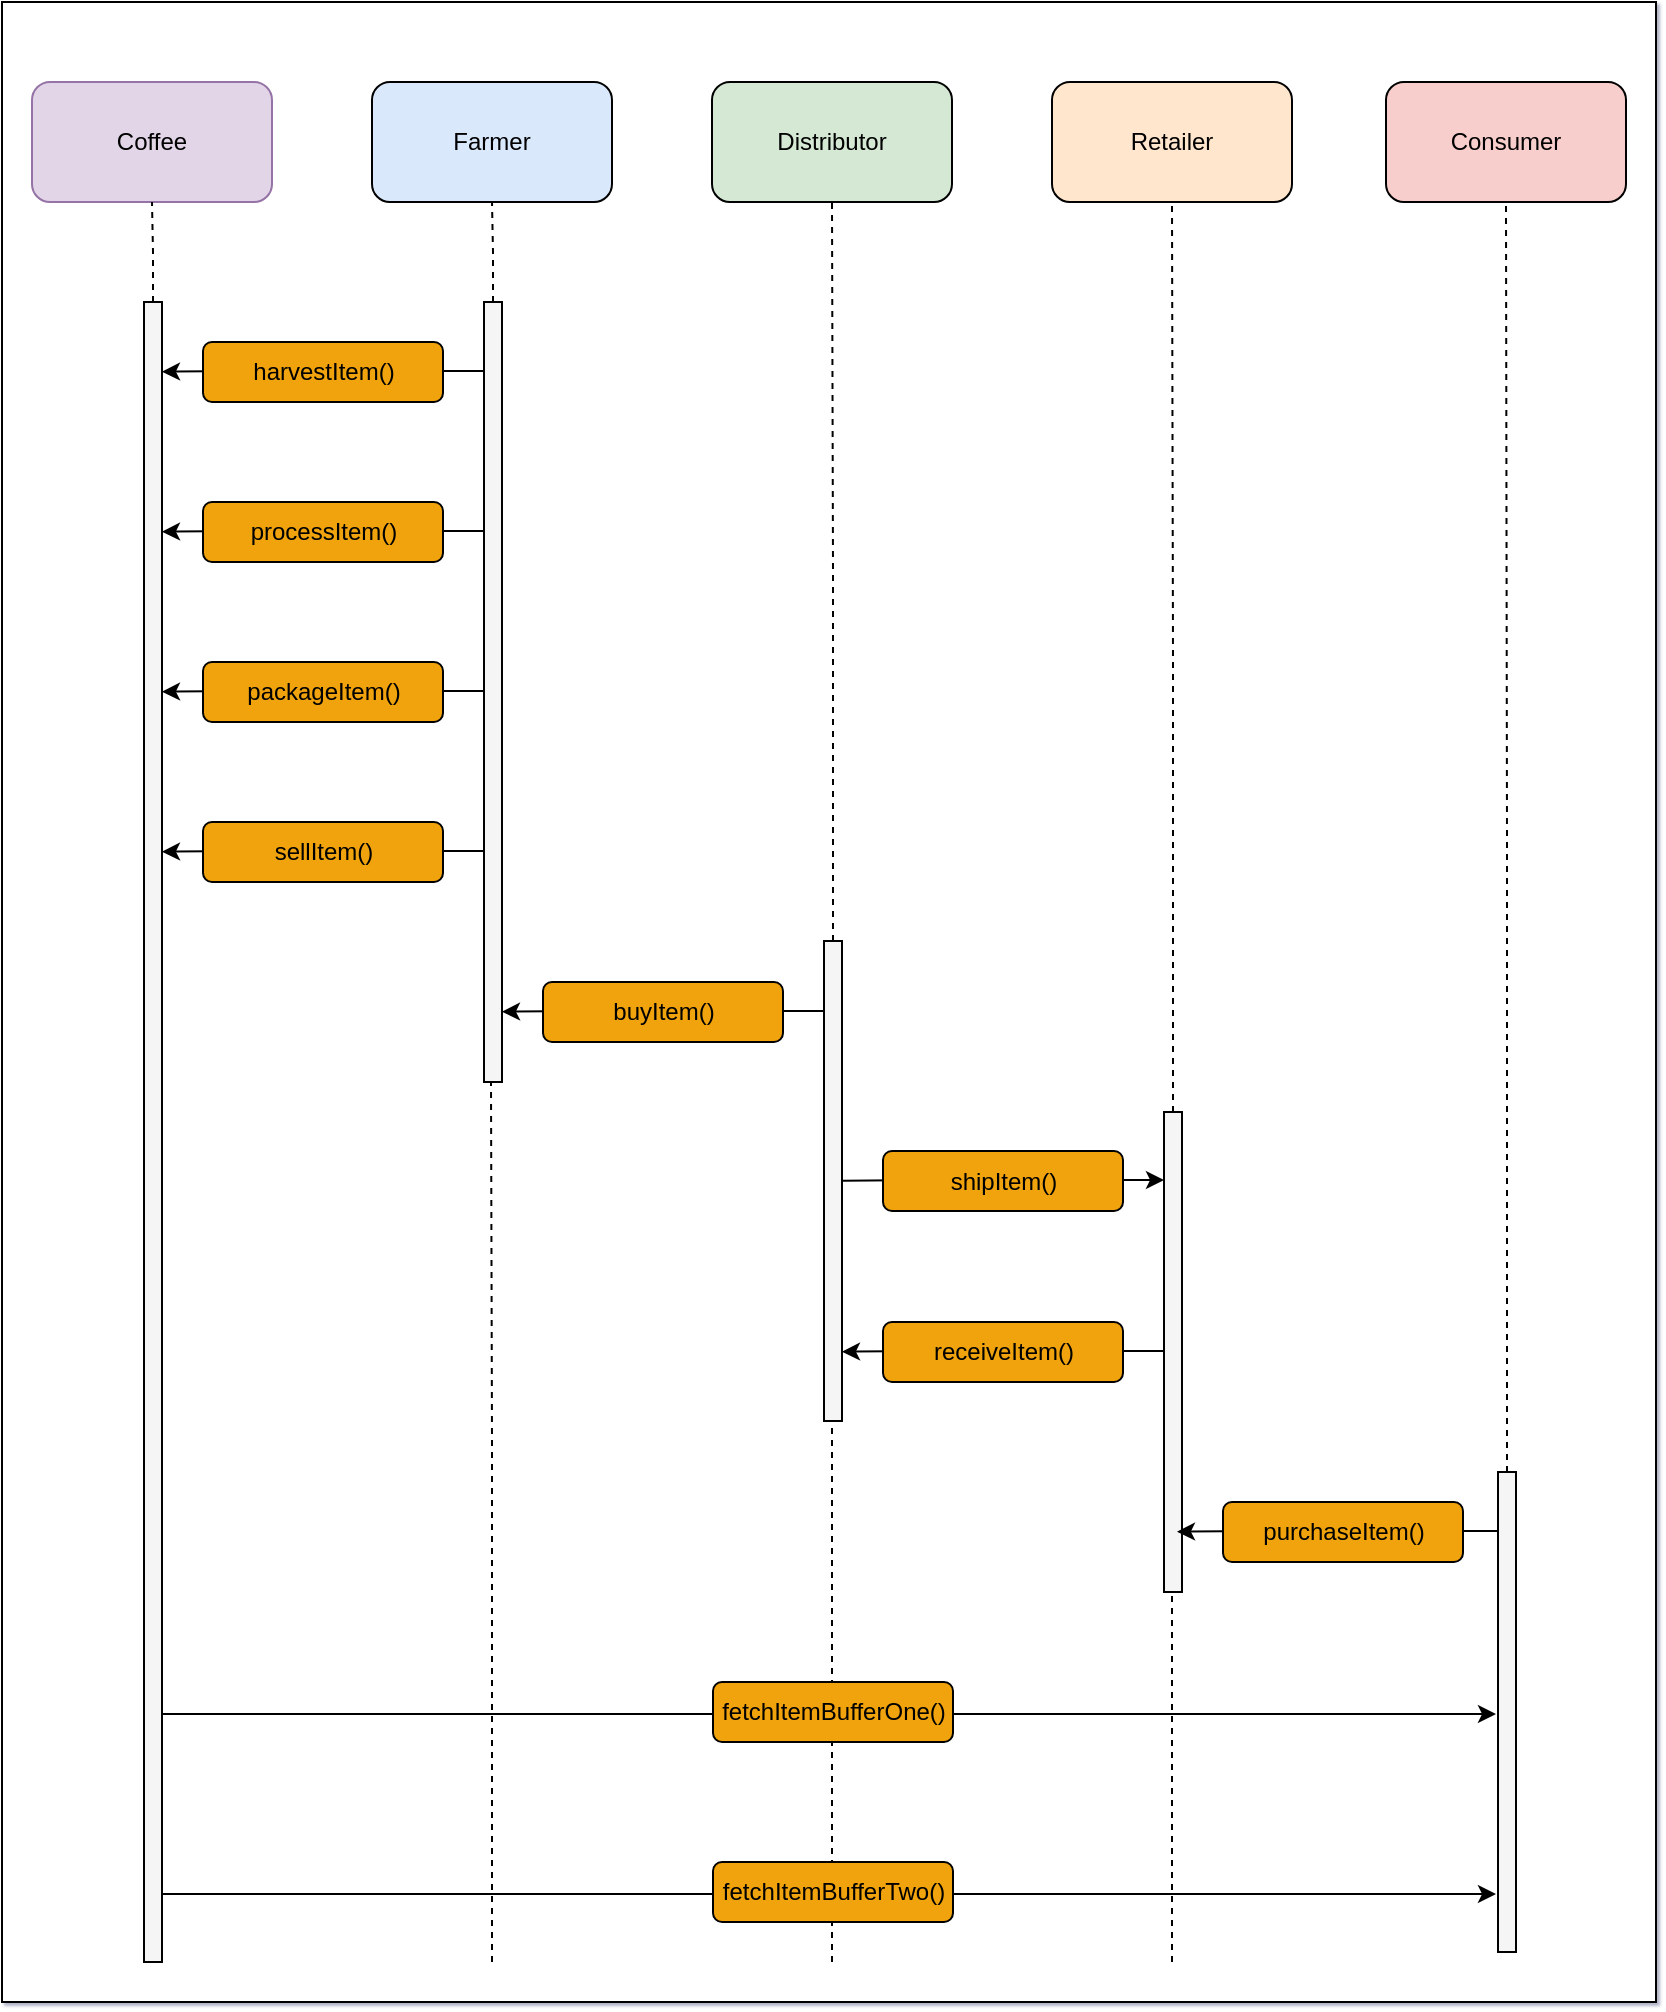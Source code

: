 <mxfile version="17.5.0" type="github">
  <diagram id="XAEo8VNQRinuXykNCaOn" name="Page-1">
    <mxGraphModel dx="2386" dy="1214" grid="1" gridSize="10" guides="1" tooltips="1" connect="1" arrows="1" fold="1" page="1" pageScale="1" pageWidth="827" pageHeight="1169" background="#ffffff" math="0" shadow="1">
      <root>
        <mxCell id="0" />
        <mxCell id="1" parent="0" />
        <mxCell id="-pEzPAaSzJATGkH0Dt16-65" value="" style="rounded=0;whiteSpace=wrap;html=1;strokeColor=#000000;" vertex="1" parent="1">
          <mxGeometry width="827" height="1000" as="geometry" />
        </mxCell>
        <mxCell id="-pEzPAaSzJATGkH0Dt16-64" style="edgeStyle=orthogonalEdgeStyle;rounded=0;orthogonalLoop=1;jettySize=auto;html=1;entryX=0.5;entryY=1;entryDx=0;entryDy=0;dashed=1;startArrow=none;startFill=0;endArrow=none;endFill=0;" edge="1" parent="1">
          <mxGeometry relative="1" as="geometry">
            <mxPoint x="585" y="980" as="sourcePoint" />
            <mxPoint x="585" y="570" as="targetPoint" />
            <Array as="points">
              <mxPoint x="585.5" y="750" />
              <mxPoint x="585.5" y="750" />
            </Array>
          </mxGeometry>
        </mxCell>
        <mxCell id="-pEzPAaSzJATGkH0Dt16-63" style="edgeStyle=orthogonalEdgeStyle;rounded=0;orthogonalLoop=1;jettySize=auto;html=1;entryX=0.5;entryY=1;entryDx=0;entryDy=0;dashed=1;startArrow=none;startFill=0;endArrow=none;endFill=0;" edge="1" parent="1">
          <mxGeometry relative="1" as="geometry">
            <mxPoint x="415" y="980" as="sourcePoint" />
            <mxPoint x="415" y="570" as="targetPoint" />
            <Array as="points">
              <mxPoint x="415.5" y="750" />
              <mxPoint x="415.5" y="750" />
            </Array>
          </mxGeometry>
        </mxCell>
        <mxCell id="-pEzPAaSzJATGkH0Dt16-1" value="Coffee" style="rounded=1;whiteSpace=wrap;html=1;fillColor=#e1d5e7;strokeColor=#9673a6;" vertex="1" parent="1">
          <mxGeometry x="15" y="40" width="120" height="60" as="geometry" />
        </mxCell>
        <mxCell id="-pEzPAaSzJATGkH0Dt16-2" value="Farmer" style="rounded=1;whiteSpace=wrap;html=1;fillColor=#dae8fc;strokeColor=#000000;" vertex="1" parent="1">
          <mxGeometry x="185" y="40" width="120" height="60" as="geometry" />
        </mxCell>
        <mxCell id="-pEzPAaSzJATGkH0Dt16-3" value="Distributor" style="rounded=1;whiteSpace=wrap;html=1;fillColor=#d5e8d4;strokeColor=#000000;" vertex="1" parent="1">
          <mxGeometry x="355" y="40" width="120" height="60" as="geometry" />
        </mxCell>
        <mxCell id="-pEzPAaSzJATGkH0Dt16-4" value="Retailer" style="rounded=1;whiteSpace=wrap;html=1;fillColor=#ffe6cc;strokeColor=#000000;" vertex="1" parent="1">
          <mxGeometry x="525" y="40" width="120" height="60" as="geometry" />
        </mxCell>
        <mxCell id="-pEzPAaSzJATGkH0Dt16-5" value="Consumer" style="rounded=1;whiteSpace=wrap;html=1;fillColor=#f8cecc;strokeColor=#000000;" vertex="1" parent="1">
          <mxGeometry x="692" y="40" width="120" height="60" as="geometry" />
        </mxCell>
        <mxCell id="-pEzPAaSzJATGkH0Dt16-52" value="" style="edgeStyle=orthogonalEdgeStyle;rounded=0;orthogonalLoop=1;jettySize=auto;html=1;dashed=1;startArrow=none;startFill=0;endArrow=none;endFill=0;" edge="1" parent="1" source="-pEzPAaSzJATGkH0Dt16-32" target="-pEzPAaSzJATGkH0Dt16-1">
          <mxGeometry relative="1" as="geometry" />
        </mxCell>
        <mxCell id="-pEzPAaSzJATGkH0Dt16-32" value="" style="rounded=0;whiteSpace=wrap;html=1;strokeColor=#000000;fillColor=#f5f5f5;fontColor=#333333;" vertex="1" parent="1">
          <mxGeometry x="71" y="150" width="9" height="830" as="geometry" />
        </mxCell>
        <mxCell id="-pEzPAaSzJATGkH0Dt16-50" value="" style="edgeStyle=orthogonalEdgeStyle;rounded=0;orthogonalLoop=1;jettySize=auto;html=1;startArrow=none;startFill=0;endArrow=none;endFill=0;dashed=1;" edge="1" parent="1" source="-pEzPAaSzJATGkH0Dt16-36" target="-pEzPAaSzJATGkH0Dt16-2">
          <mxGeometry relative="1" as="geometry" />
        </mxCell>
        <mxCell id="-pEzPAaSzJATGkH0Dt16-36" value="" style="rounded=0;whiteSpace=wrap;html=1;strokeColor=#000000;fillColor=#f5f5f5;fontColor=#333333;" vertex="1" parent="1">
          <mxGeometry x="241" y="150" width="9" height="390" as="geometry" />
        </mxCell>
        <mxCell id="-pEzPAaSzJATGkH0Dt16-53" style="edgeStyle=orthogonalEdgeStyle;rounded=0;orthogonalLoop=1;jettySize=auto;html=1;entryX=0.5;entryY=1;entryDx=0;entryDy=0;dashed=1;startArrow=none;startFill=0;endArrow=none;endFill=0;" edge="1" parent="1" source="-pEzPAaSzJATGkH0Dt16-37" target="-pEzPAaSzJATGkH0Dt16-3">
          <mxGeometry relative="1" as="geometry" />
        </mxCell>
        <mxCell id="-pEzPAaSzJATGkH0Dt16-37" value="" style="rounded=0;whiteSpace=wrap;html=1;strokeColor=#000000;fillColor=#f5f5f5;fontColor=#333333;" vertex="1" parent="1">
          <mxGeometry x="411" y="469.5" width="9" height="240" as="geometry" />
        </mxCell>
        <mxCell id="-pEzPAaSzJATGkH0Dt16-54" style="edgeStyle=orthogonalEdgeStyle;rounded=0;orthogonalLoop=1;jettySize=auto;html=1;exitX=0.5;exitY=0;exitDx=0;exitDy=0;entryX=0.5;entryY=1;entryDx=0;entryDy=0;dashed=1;startArrow=none;startFill=0;endArrow=none;endFill=0;" edge="1" parent="1" source="-pEzPAaSzJATGkH0Dt16-38" target="-pEzPAaSzJATGkH0Dt16-4">
          <mxGeometry relative="1" as="geometry" />
        </mxCell>
        <mxCell id="-pEzPAaSzJATGkH0Dt16-38" value="" style="rounded=0;whiteSpace=wrap;html=1;strokeColor=#000000;fillColor=#f5f5f5;fontColor=#333333;" vertex="1" parent="1">
          <mxGeometry x="581" y="555" width="9" height="240" as="geometry" />
        </mxCell>
        <mxCell id="-pEzPAaSzJATGkH0Dt16-55" style="edgeStyle=orthogonalEdgeStyle;rounded=0;orthogonalLoop=1;jettySize=auto;html=1;exitX=0.5;exitY=0;exitDx=0;exitDy=0;entryX=0.5;entryY=1;entryDx=0;entryDy=0;dashed=1;startArrow=none;startFill=0;endArrow=none;endFill=0;" edge="1" parent="1" source="-pEzPAaSzJATGkH0Dt16-39" target="-pEzPAaSzJATGkH0Dt16-5">
          <mxGeometry relative="1" as="geometry" />
        </mxCell>
        <mxCell id="-pEzPAaSzJATGkH0Dt16-39" value="" style="rounded=0;whiteSpace=wrap;html=1;strokeColor=#000000;fillColor=#f5f5f5;fontColor=#333333;" vertex="1" parent="1">
          <mxGeometry x="748" y="735" width="9" height="240" as="geometry" />
        </mxCell>
        <mxCell id="-pEzPAaSzJATGkH0Dt16-42" style="edgeStyle=orthogonalEdgeStyle;rounded=0;orthogonalLoop=1;jettySize=auto;html=1;entryX=1.056;entryY=0.264;entryDx=0;entryDy=0;entryPerimeter=0;" edge="1" parent="1">
          <mxGeometry relative="1" as="geometry">
            <mxPoint x="240.5" y="264.5" as="sourcePoint" />
            <mxPoint x="80.004" y="264.86" as="targetPoint" />
            <Array as="points">
              <mxPoint x="121" y="264.9" />
              <mxPoint x="121" y="264.9" />
            </Array>
          </mxGeometry>
        </mxCell>
        <mxCell id="-pEzPAaSzJATGkH0Dt16-43" style="edgeStyle=orthogonalEdgeStyle;rounded=0;orthogonalLoop=1;jettySize=auto;html=1;entryX=1.056;entryY=0.264;entryDx=0;entryDy=0;entryPerimeter=0;" edge="1" parent="1">
          <mxGeometry relative="1" as="geometry">
            <mxPoint x="240.5" y="184.5" as="sourcePoint" />
            <mxPoint x="80.004" y="184.86" as="targetPoint" />
            <Array as="points">
              <mxPoint x="121" y="184.9" />
              <mxPoint x="121" y="184.9" />
            </Array>
          </mxGeometry>
        </mxCell>
        <mxCell id="-pEzPAaSzJATGkH0Dt16-44" style="edgeStyle=orthogonalEdgeStyle;rounded=0;orthogonalLoop=1;jettySize=auto;html=1;entryX=1.056;entryY=0.264;entryDx=0;entryDy=0;entryPerimeter=0;" edge="1" parent="1">
          <mxGeometry relative="1" as="geometry">
            <mxPoint x="240.5" y="424.5" as="sourcePoint" />
            <mxPoint x="80.004" y="424.86" as="targetPoint" />
            <Array as="points">
              <mxPoint x="121" y="424.9" />
              <mxPoint x="121" y="424.9" />
            </Array>
          </mxGeometry>
        </mxCell>
        <mxCell id="-pEzPAaSzJATGkH0Dt16-11" value="sellItem()" style="rounded=1;whiteSpace=wrap;html=1;strokeColor=#000000;fillColor=#f0a30a;fontColor=#000000;" vertex="1" parent="1">
          <mxGeometry x="100.5" y="410" width="120" height="30" as="geometry" />
        </mxCell>
        <mxCell id="-pEzPAaSzJATGkH0Dt16-9" value="processItem()" style="rounded=1;whiteSpace=wrap;html=1;strokeColor=#000000;fillColor=#f0a30a;fontColor=#000000;" vertex="1" parent="1">
          <mxGeometry x="100.5" y="250" width="120" height="30" as="geometry" />
        </mxCell>
        <mxCell id="-pEzPAaSzJATGkH0Dt16-8" value="harvestItem()" style="rounded=1;whiteSpace=wrap;html=1;strokeColor=#000000;fillColor=#f0a30a;fontColor=#000000;" vertex="1" parent="1">
          <mxGeometry x="100.5" y="170" width="120" height="30" as="geometry" />
        </mxCell>
        <mxCell id="-pEzPAaSzJATGkH0Dt16-45" style="edgeStyle=orthogonalEdgeStyle;rounded=0;orthogonalLoop=1;jettySize=auto;html=1;entryX=1.056;entryY=0.264;entryDx=0;entryDy=0;entryPerimeter=0;" edge="1" parent="1">
          <mxGeometry relative="1" as="geometry">
            <mxPoint x="410.5" y="504.5" as="sourcePoint" />
            <mxPoint x="250.004" y="504.86" as="targetPoint" />
            <Array as="points">
              <mxPoint x="291" y="504.9" />
              <mxPoint x="291" y="504.9" />
            </Array>
          </mxGeometry>
        </mxCell>
        <mxCell id="-pEzPAaSzJATGkH0Dt16-46" style="edgeStyle=orthogonalEdgeStyle;rounded=0;orthogonalLoop=1;jettySize=auto;html=1;entryX=1.056;entryY=0.264;entryDx=0;entryDy=0;entryPerimeter=0;startArrow=classic;startFill=1;endArrow=none;endFill=0;" edge="1" parent="1">
          <mxGeometry relative="1" as="geometry">
            <mxPoint x="581" y="589" as="sourcePoint" />
            <mxPoint x="420.504" y="589.36" as="targetPoint" />
            <Array as="points">
              <mxPoint x="461.5" y="589.4" />
              <mxPoint x="461.5" y="589.4" />
            </Array>
          </mxGeometry>
        </mxCell>
        <mxCell id="-pEzPAaSzJATGkH0Dt16-47" style="edgeStyle=orthogonalEdgeStyle;rounded=0;orthogonalLoop=1;jettySize=auto;html=1;entryX=1.056;entryY=0.264;entryDx=0;entryDy=0;entryPerimeter=0;" edge="1" parent="1">
          <mxGeometry relative="1" as="geometry">
            <mxPoint x="580.5" y="674.5" as="sourcePoint" />
            <mxPoint x="420.004" y="674.86" as="targetPoint" />
            <Array as="points">
              <mxPoint x="461" y="674.9" />
              <mxPoint x="461" y="674.9" />
            </Array>
          </mxGeometry>
        </mxCell>
        <mxCell id="-pEzPAaSzJATGkH0Dt16-48" style="edgeStyle=orthogonalEdgeStyle;rounded=0;orthogonalLoop=1;jettySize=auto;html=1;entryX=1.056;entryY=0.264;entryDx=0;entryDy=0;entryPerimeter=0;" edge="1" parent="1">
          <mxGeometry relative="1" as="geometry">
            <mxPoint x="748" y="764.5" as="sourcePoint" />
            <mxPoint x="587.504" y="764.86" as="targetPoint" />
            <Array as="points">
              <mxPoint x="628.5" y="764.9" />
              <mxPoint x="628.5" y="764.9" />
            </Array>
          </mxGeometry>
        </mxCell>
        <mxCell id="-pEzPAaSzJATGkH0Dt16-20" value="shipItem()" style="rounded=1;whiteSpace=wrap;html=1;strokeColor=#000000;fillColor=#f0a30a;fontColor=#000000;" vertex="1" parent="1">
          <mxGeometry x="440.5" y="574.5" width="120" height="30" as="geometry" />
        </mxCell>
        <mxCell id="-pEzPAaSzJATGkH0Dt16-22" value="receiveItem()" style="rounded=1;whiteSpace=wrap;html=1;strokeColor=#000000;fillColor=#f0a30a;fontColor=#000000;" vertex="1" parent="1">
          <mxGeometry x="440.5" y="660" width="120" height="30" as="geometry" />
        </mxCell>
        <mxCell id="-pEzPAaSzJATGkH0Dt16-17" value="buyItem()" style="rounded=1;whiteSpace=wrap;html=1;strokeColor=#000000;fillColor=#f0a30a;fontColor=#000000;" vertex="1" parent="1">
          <mxGeometry x="270.5" y="490" width="120" height="30" as="geometry" />
        </mxCell>
        <mxCell id="-pEzPAaSzJATGkH0Dt16-25" value="purchaseItem()" style="rounded=1;whiteSpace=wrap;html=1;strokeColor=#000000;fillColor=#f0a30a;fontColor=#000000;" vertex="1" parent="1">
          <mxGeometry x="610.5" y="750" width="120" height="30" as="geometry" />
        </mxCell>
        <mxCell id="-pEzPAaSzJATGkH0Dt16-57" style="edgeStyle=orthogonalEdgeStyle;rounded=0;orthogonalLoop=1;jettySize=auto;html=1;entryX=1.111;entryY=0.95;entryDx=0;entryDy=0;entryPerimeter=0;startArrow=classic;startFill=1;endArrow=none;endFill=0;exitX=0;exitY=0.5;exitDx=0;exitDy=0;" edge="1" parent="1">
          <mxGeometry relative="1" as="geometry">
            <mxPoint x="747" y="946" as="sourcePoint" />
            <mxPoint x="79.999" y="944" as="targetPoint" />
            <Array as="points">
              <mxPoint x="80" y="946" />
            </Array>
          </mxGeometry>
        </mxCell>
        <mxCell id="-pEzPAaSzJATGkH0Dt16-31" value="fetchItemBufferTwo()" style="rounded=1;whiteSpace=wrap;html=1;strokeColor=#000000;fillColor=#f0a30a;fontColor=#000000;" vertex="1" parent="1">
          <mxGeometry x="355.5" y="930" width="120" height="30" as="geometry" />
        </mxCell>
        <mxCell id="-pEzPAaSzJATGkH0Dt16-58" style="edgeStyle=orthogonalEdgeStyle;rounded=0;orthogonalLoop=1;jettySize=auto;html=1;entryX=1.056;entryY=0.264;entryDx=0;entryDy=0;entryPerimeter=0;" edge="1" parent="1">
          <mxGeometry relative="1" as="geometry">
            <mxPoint x="240.5" y="344.5" as="sourcePoint" />
            <mxPoint x="80.004" y="344.86" as="targetPoint" />
            <Array as="points">
              <mxPoint x="121" y="344.9" />
              <mxPoint x="121" y="344.9" />
            </Array>
          </mxGeometry>
        </mxCell>
        <mxCell id="-pEzPAaSzJATGkH0Dt16-10" value="packageItem()" style="rounded=1;whiteSpace=wrap;html=1;strokeColor=#000000;fillColor=#f0a30a;fontColor=#000000;" vertex="1" parent="1">
          <mxGeometry x="100.5" y="330" width="120" height="30" as="geometry" />
        </mxCell>
        <mxCell id="-pEzPAaSzJATGkH0Dt16-59" style="edgeStyle=orthogonalEdgeStyle;rounded=0;orthogonalLoop=1;jettySize=auto;html=1;entryX=1.111;entryY=0.95;entryDx=0;entryDy=0;entryPerimeter=0;startArrow=classic;startFill=1;endArrow=none;endFill=0;exitX=0;exitY=0.5;exitDx=0;exitDy=0;" edge="1" parent="1">
          <mxGeometry relative="1" as="geometry">
            <mxPoint x="747" y="856" as="sourcePoint" />
            <mxPoint x="79.999" y="854" as="targetPoint" />
            <Array as="points">
              <mxPoint x="80" y="856" />
            </Array>
          </mxGeometry>
        </mxCell>
        <mxCell id="-pEzPAaSzJATGkH0Dt16-30" value="fetchItemBufferOne()" style="rounded=1;whiteSpace=wrap;html=1;strokeColor=#000000;fillColor=#f0a30a;fontColor=#000000;" vertex="1" parent="1">
          <mxGeometry x="355.5" y="840" width="120" height="30" as="geometry" />
        </mxCell>
        <mxCell id="-pEzPAaSzJATGkH0Dt16-60" style="edgeStyle=orthogonalEdgeStyle;rounded=0;orthogonalLoop=1;jettySize=auto;html=1;entryX=0.5;entryY=1;entryDx=0;entryDy=0;dashed=1;startArrow=none;startFill=0;endArrow=none;endFill=0;" edge="1" parent="1">
          <mxGeometry relative="1" as="geometry">
            <mxPoint x="245" y="980" as="sourcePoint" />
            <mxPoint x="244.5" y="540" as="targetPoint" />
            <Array as="points">
              <mxPoint x="245" y="720" />
              <mxPoint x="245" y="720" />
            </Array>
          </mxGeometry>
        </mxCell>
      </root>
    </mxGraphModel>
  </diagram>
</mxfile>
